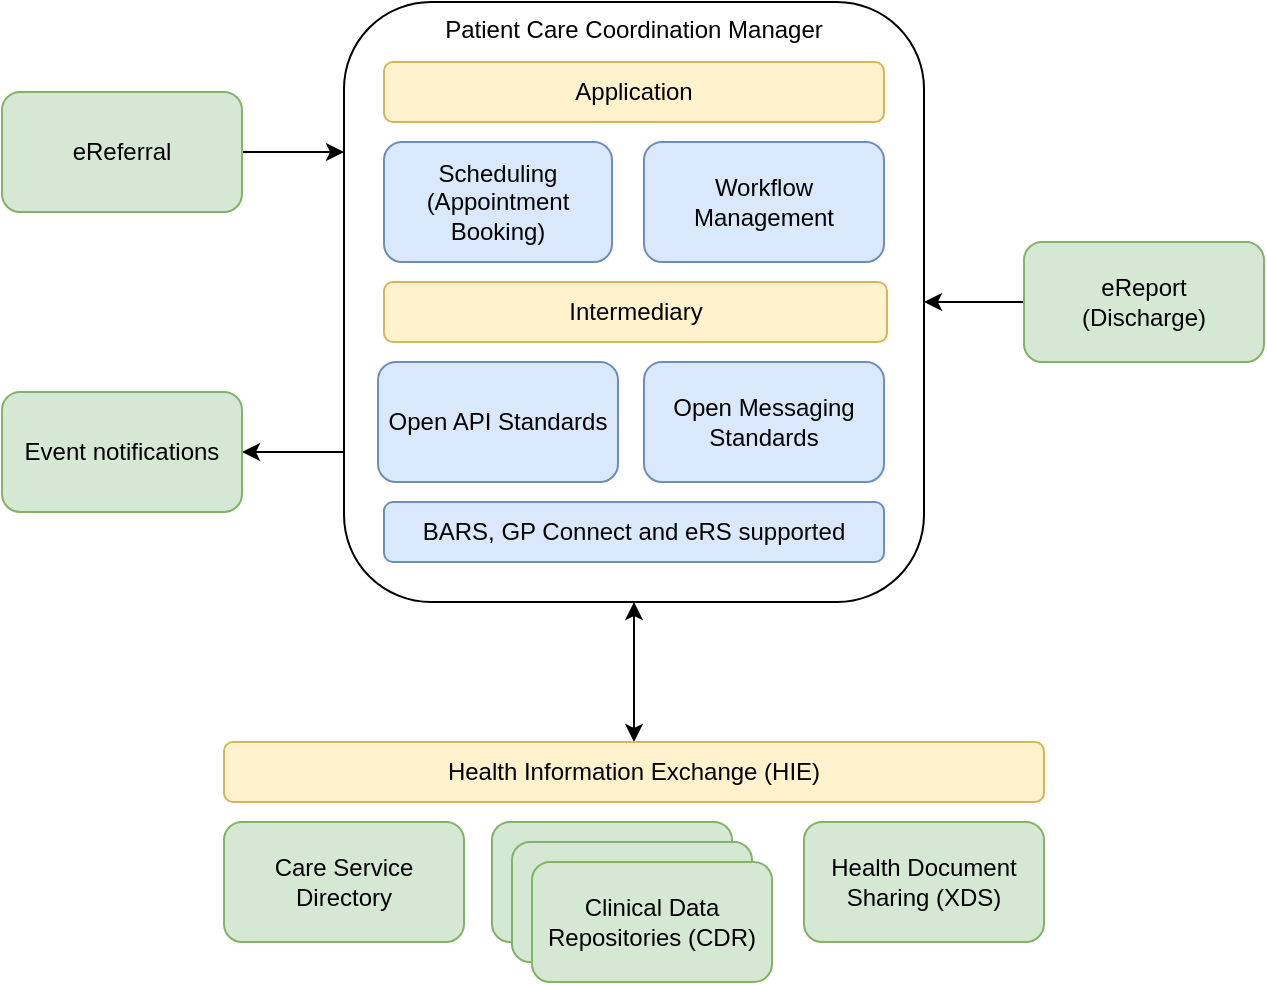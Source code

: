 <mxfile version="26.2.8">
  <diagram name="Page-1" id="yadtny4jEoWOzTSWfsVv">
    <mxGraphModel grid="1" page="1" gridSize="10" guides="1" tooltips="1" connect="1" arrows="1" fold="1" pageScale="1" pageWidth="827" pageHeight="1169" math="0" shadow="0">
      <root>
        <mxCell id="0" />
        <mxCell id="1" parent="0" />
        <mxCell id="py5k1rjrg1jsBB6hljWM-7" style="edgeStyle=orthogonalEdgeStyle;rounded=0;orthogonalLoop=1;jettySize=auto;html=1;startArrow=classic;startFill=1;" edge="1" parent="1" source="w4Dr3OeFcrMAhnn8j9h_-9" target="w4Dr3OeFcrMAhnn8j9h_-6">
          <mxGeometry relative="1" as="geometry" />
        </mxCell>
        <mxCell id="py5k1rjrg1jsBB6hljWM-11" style="edgeStyle=orthogonalEdgeStyle;rounded=0;orthogonalLoop=1;jettySize=auto;html=1;entryX=1;entryY=0.5;entryDx=0;entryDy=0;exitX=0;exitY=0.75;exitDx=0;exitDy=0;" edge="1" parent="1" source="w4Dr3OeFcrMAhnn8j9h_-9" target="py5k1rjrg1jsBB6hljWM-9">
          <mxGeometry relative="1" as="geometry" />
        </mxCell>
        <mxCell id="w4Dr3OeFcrMAhnn8j9h_-9" value="Patient Care Coordination Manager" style="rounded=1;whiteSpace=wrap;html=1;verticalAlign=top;" vertex="1" parent="1">
          <mxGeometry x="280" y="30" width="290" height="300" as="geometry" />
        </mxCell>
        <mxCell id="w4Dr3OeFcrMAhnn8j9h_-1" value="Open Messaging Standards" style="rounded=1;whiteSpace=wrap;html=1;fillColor=#dae8fc;strokeColor=#6c8ebf;" vertex="1" parent="1">
          <mxGeometry x="430" y="210" width="120" height="60" as="geometry" />
        </mxCell>
        <mxCell id="py5k1rjrg1jsBB6hljWM-8" style="edgeStyle=orthogonalEdgeStyle;rounded=0;orthogonalLoop=1;jettySize=auto;html=1;" edge="1" parent="1" source="w4Dr3OeFcrMAhnn8j9h_-2" target="w4Dr3OeFcrMAhnn8j9h_-9">
          <mxGeometry relative="1" as="geometry" />
        </mxCell>
        <mxCell id="w4Dr3OeFcrMAhnn8j9h_-2" value="eReport&lt;br&gt;(Discharge)" style="whiteSpace=wrap;html=1;fillColor=#d5e8d4;strokeColor=#82b366;rounded=1;" vertex="1" parent="1">
          <mxGeometry x="620" y="150" width="120" height="60" as="geometry" />
        </mxCell>
        <mxCell id="w4Dr3OeFcrMAhnn8j9h_-5" style="edgeStyle=orthogonalEdgeStyle;rounded=0;orthogonalLoop=1;jettySize=auto;html=1;entryX=0;entryY=0.25;entryDx=0;entryDy=0;" edge="1" parent="1" source="w4Dr3OeFcrMAhnn8j9h_-4" target="w4Dr3OeFcrMAhnn8j9h_-9">
          <mxGeometry relative="1" as="geometry" />
        </mxCell>
        <mxCell id="w4Dr3OeFcrMAhnn8j9h_-4" value="eReferral" style="whiteSpace=wrap;html=1;fillColor=#d5e8d4;strokeColor=#82b366;rounded=1;" vertex="1" parent="1">
          <mxGeometry x="109" y="75" width="120" height="60" as="geometry" />
        </mxCell>
        <mxCell id="w4Dr3OeFcrMAhnn8j9h_-6" value="Health Information Exchange (HIE)" style="rounded=1;whiteSpace=wrap;html=1;fillColor=#fff2cc;strokeColor=#d6b656;" vertex="1" parent="1">
          <mxGeometry x="220" y="400" width="410" height="30" as="geometry" />
        </mxCell>
        <mxCell id="w4Dr3OeFcrMAhnn8j9h_-7" value="Clinical Data Repositories" style="rounded=1;whiteSpace=wrap;html=1;fillColor=#d5e8d4;strokeColor=#82b366;" vertex="1" parent="1">
          <mxGeometry x="354" y="440" width="120" height="60" as="geometry" />
        </mxCell>
        <mxCell id="w4Dr3OeFcrMAhnn8j9h_-8" value="Open API Standards" style="rounded=1;whiteSpace=wrap;html=1;fillColor=#dae8fc;strokeColor=#6c8ebf;" vertex="1" parent="1">
          <mxGeometry x="297" y="210" width="120" height="60" as="geometry" />
        </mxCell>
        <mxCell id="w4Dr3OeFcrMAhnn8j9h_-10" value="Health Document Sharing (XDS)" style="rounded=1;whiteSpace=wrap;html=1;fillColor=#d5e8d4;strokeColor=#82b366;" vertex="1" parent="1">
          <mxGeometry x="510" y="440" width="120" height="60" as="geometry" />
        </mxCell>
        <mxCell id="w4Dr3OeFcrMAhnn8j9h_-11" value="Care Service Directory" style="rounded=1;whiteSpace=wrap;html=1;fillColor=#d5e8d4;strokeColor=#82b366;" vertex="1" parent="1">
          <mxGeometry x="220" y="440" width="120" height="60" as="geometry" />
        </mxCell>
        <mxCell id="FGTD7Mu-JeyCOnGH2pwf-1" value="Scheduling&lt;br&gt;(Appointment Booking)" style="rounded=1;whiteSpace=wrap;html=1;fillColor=#dae8fc;strokeColor=#6c8ebf;" vertex="1" parent="1">
          <mxGeometry x="300" y="100" width="114" height="60" as="geometry" />
        </mxCell>
        <mxCell id="py5k1rjrg1jsBB6hljWM-1" value="Workflow Management" style="rounded=1;whiteSpace=wrap;html=1;fillColor=#dae8fc;strokeColor=#6c8ebf;" vertex="1" parent="1">
          <mxGeometry x="430" y="100" width="120" height="60" as="geometry" />
        </mxCell>
        <mxCell id="py5k1rjrg1jsBB6hljWM-2" value="Application" style="rounded=1;whiteSpace=wrap;html=1;fillColor=#fff2cc;strokeColor=#d6b656;" vertex="1" parent="1">
          <mxGeometry x="300" y="60" width="250" height="30" as="geometry" />
        </mxCell>
        <mxCell id="py5k1rjrg1jsBB6hljWM-3" value="Intermediary" style="rounded=1;whiteSpace=wrap;html=1;fillColor=#fff2cc;strokeColor=#d6b656;" vertex="1" parent="1">
          <mxGeometry x="300" y="170" width="251.5" height="30" as="geometry" />
        </mxCell>
        <mxCell id="py5k1rjrg1jsBB6hljWM-4" value="BARS, GP Connect and eRS supported" style="rounded=1;whiteSpace=wrap;html=1;fillColor=#dae8fc;strokeColor=#6c8ebf;" vertex="1" parent="1">
          <mxGeometry x="300" y="280" width="250" height="30" as="geometry" />
        </mxCell>
        <mxCell id="py5k1rjrg1jsBB6hljWM-5" value="Clinical Data Repositories" style="rounded=1;whiteSpace=wrap;html=1;fillColor=#d5e8d4;strokeColor=#82b366;" vertex="1" parent="1">
          <mxGeometry x="364" y="450" width="120" height="60" as="geometry" />
        </mxCell>
        <mxCell id="py5k1rjrg1jsBB6hljWM-6" value="Clinical Data Repositories (CDR)" style="rounded=1;whiteSpace=wrap;html=1;fillColor=#d5e8d4;strokeColor=#82b366;" vertex="1" parent="1">
          <mxGeometry x="374" y="460" width="120" height="60" as="geometry" />
        </mxCell>
        <mxCell id="py5k1rjrg1jsBB6hljWM-9" value="Event notifications" style="whiteSpace=wrap;html=1;fillColor=#d5e8d4;strokeColor=#82b366;rounded=1;" vertex="1" parent="1">
          <mxGeometry x="109" y="225" width="120" height="60" as="geometry" />
        </mxCell>
      </root>
    </mxGraphModel>
  </diagram>
</mxfile>
